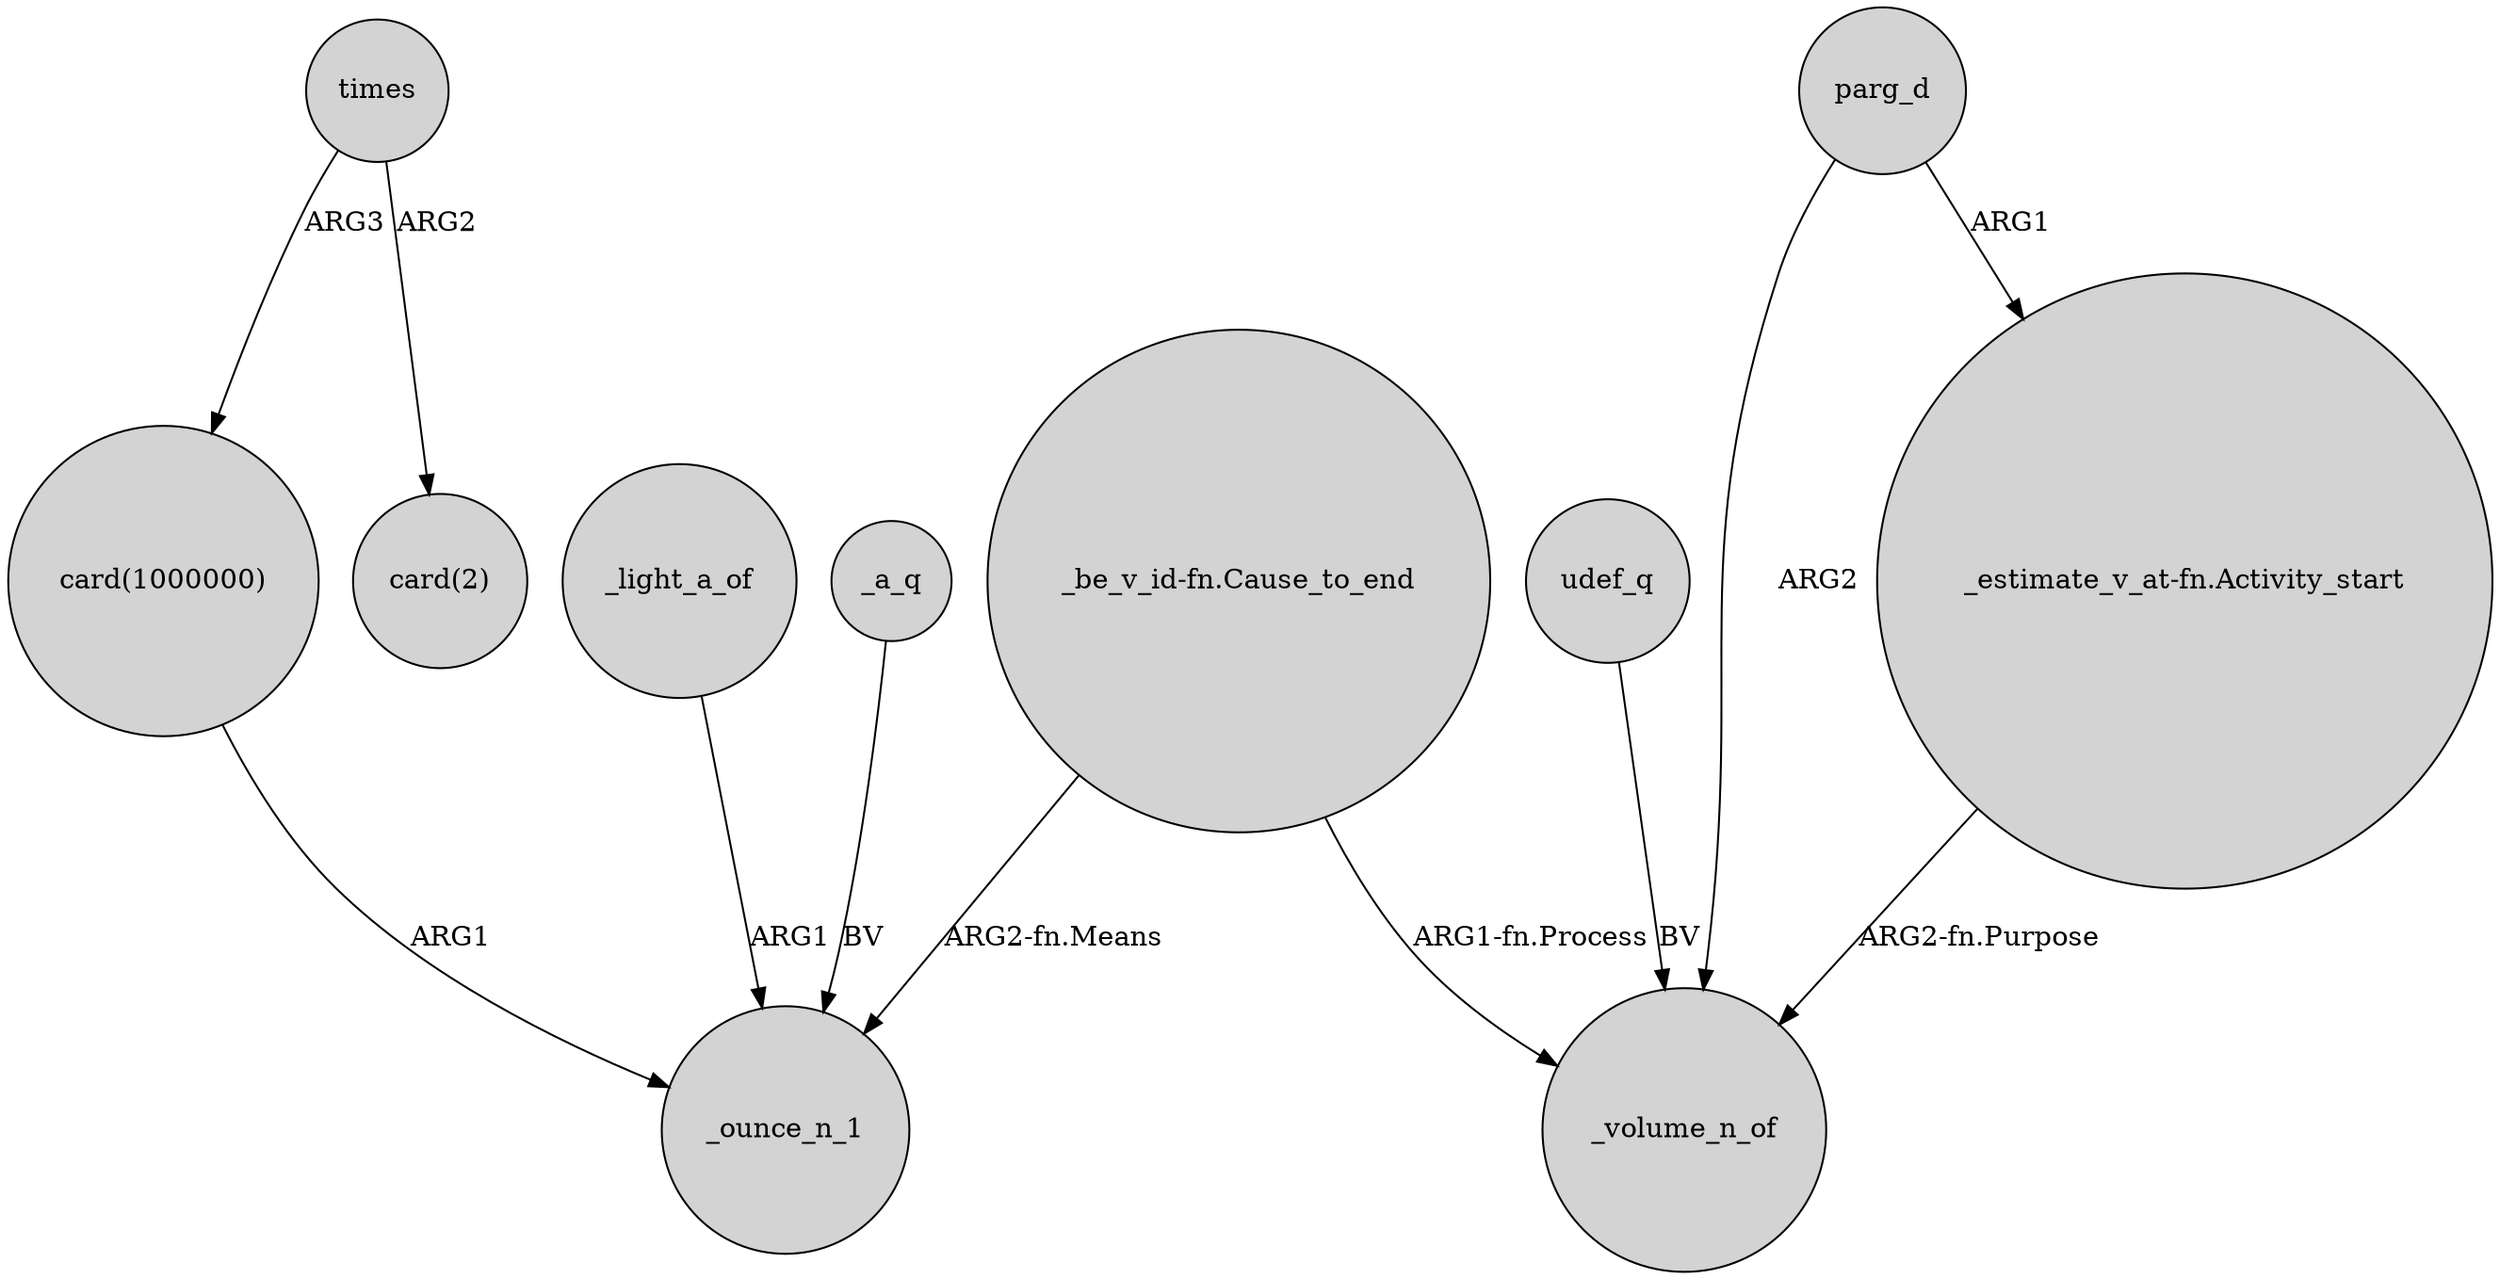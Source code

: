 digraph {
	node [shape=circle style=filled]
	times -> "card(1000000)" [label=ARG3]
	"_be_v_id-fn.Cause_to_end" -> _ounce_n_1 [label="ARG2-fn.Means"]
	"card(1000000)" -> _ounce_n_1 [label=ARG1]
	udef_q -> _volume_n_of [label=BV]
	parg_d -> "_estimate_v_at-fn.Activity_start" [label=ARG1]
	parg_d -> _volume_n_of [label=ARG2]
	"_estimate_v_at-fn.Activity_start" -> _volume_n_of [label="ARG2-fn.Purpose"]
	_light_a_of -> _ounce_n_1 [label=ARG1]
	_a_q -> _ounce_n_1 [label=BV]
	"_be_v_id-fn.Cause_to_end" -> _volume_n_of [label="ARG1-fn.Process"]
	times -> "card(2)" [label=ARG2]
}
